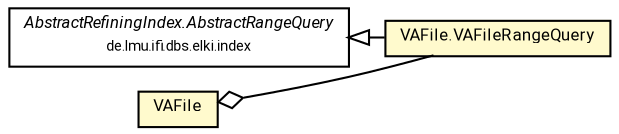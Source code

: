 #!/usr/local/bin/dot
#
# Class diagram 
# Generated by UMLGraph version R5_7_2-60-g0e99a6 (http://www.spinellis.gr/umlgraph/)
#

digraph G {
	graph [fontnames="svg"]
	edge [fontname="Roboto",fontsize=7,labelfontname="Roboto",labelfontsize=7,color="black"];
	node [fontname="Roboto",fontcolor="black",fontsize=8,shape=plaintext,margin=0,width=0,height=0];
	nodesep=0.15;
	ranksep=0.25;
	rankdir=LR;
	// de.lmu.ifi.dbs.elki.index.AbstractRefiningIndex<O>.AbstractRangeQuery
	c10626195 [label=<<table title="de.lmu.ifi.dbs.elki.index.AbstractRefiningIndex.AbstractRangeQuery" border="0" cellborder="1" cellspacing="0" cellpadding="2" href="../AbstractRefiningIndex.AbstractRangeQuery.html" target="_parent">
		<tr><td><table border="0" cellspacing="0" cellpadding="1">
		<tr><td align="center" balign="center"> <font face="Roboto"><i>AbstractRefiningIndex.AbstractRangeQuery</i></font> </td></tr>
		<tr><td align="center" balign="center"> <font face="Roboto" point-size="7.0">de.lmu.ifi.dbs.elki.index</font> </td></tr>
		</table></td></tr>
		</table>>, URL="../AbstractRefiningIndex.AbstractRangeQuery.html"];
	// de.lmu.ifi.dbs.elki.index.vafile.VAFile<V extends de.lmu.ifi.dbs.elki.data.NumberVector>
	c10626492 [label=<<table title="de.lmu.ifi.dbs.elki.index.vafile.VAFile" border="0" cellborder="1" cellspacing="0" cellpadding="2" bgcolor="LemonChiffon" href="VAFile.html" target="_parent">
		<tr><td><table border="0" cellspacing="0" cellpadding="1">
		<tr><td align="center" balign="center"> <font face="Roboto">VAFile</font> </td></tr>
		</table></td></tr>
		</table>>, URL="VAFile.html"];
	// de.lmu.ifi.dbs.elki.index.vafile.VAFile<V extends de.lmu.ifi.dbs.elki.data.NumberVector>.VAFileRangeQuery
	c10626493 [label=<<table title="de.lmu.ifi.dbs.elki.index.vafile.VAFile.VAFileRangeQuery" border="0" cellborder="1" cellspacing="0" cellpadding="2" bgcolor="lemonChiffon" href="VAFile.VAFileRangeQuery.html" target="_parent">
		<tr><td><table border="0" cellspacing="0" cellpadding="1">
		<tr><td align="center" balign="center"> <font face="Roboto">VAFile.VAFileRangeQuery</font> </td></tr>
		</table></td></tr>
		</table>>, URL="VAFile.VAFileRangeQuery.html"];
	// de.lmu.ifi.dbs.elki.index.vafile.VAFile<V extends de.lmu.ifi.dbs.elki.data.NumberVector> has de.lmu.ifi.dbs.elki.index.vafile.VAFile<V extends de.lmu.ifi.dbs.elki.data.NumberVector>.VAFileRangeQuery
	c10626492 -> c10626493 [arrowhead=none,arrowtail=ediamond,dir=back,weight=4];
	// de.lmu.ifi.dbs.elki.index.vafile.VAFile<V extends de.lmu.ifi.dbs.elki.data.NumberVector>.VAFileRangeQuery extends de.lmu.ifi.dbs.elki.index.AbstractRefiningIndex<O>.AbstractRangeQuery
	c10626195 -> c10626493 [arrowtail=empty,dir=back,weight=10];
}

